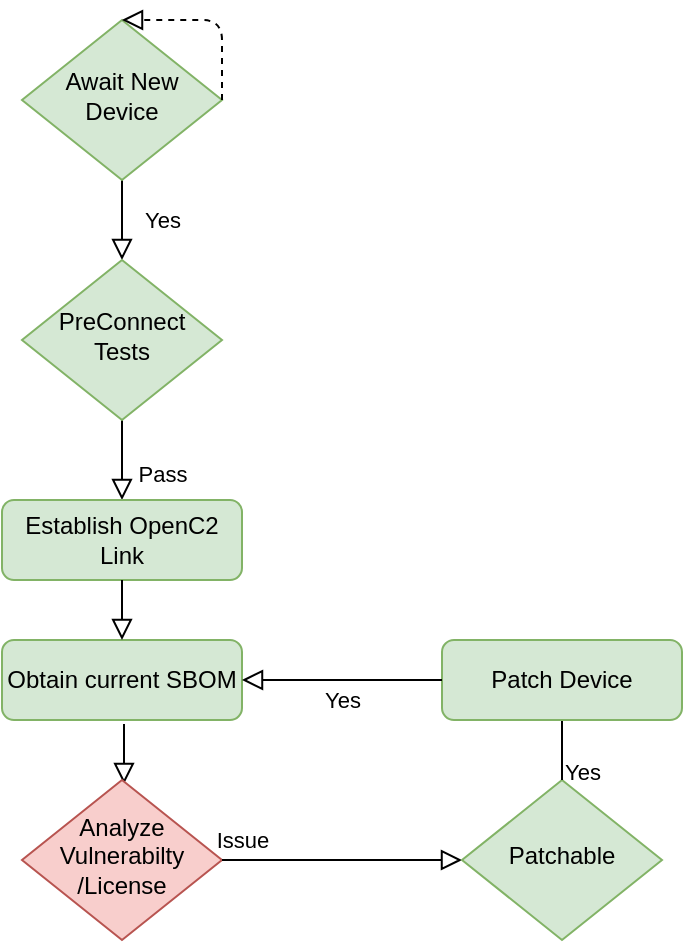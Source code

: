 <mxfile version="13.7.9" type="device"><diagram id="C5RBs43oDa-KdzZeNtuy" name="Page-1"><mxGraphModel dx="946" dy="680" grid="1" gridSize="10" guides="1" tooltips="1" connect="1" arrows="1" fold="1" page="1" pageScale="1" pageWidth="850" pageHeight="1100" math="0" shadow="0"><root><mxCell id="WIyWlLk6GJQsqaUBKTNV-0"/><mxCell id="WIyWlLk6GJQsqaUBKTNV-1" parent="WIyWlLk6GJQsqaUBKTNV-0"/><mxCell id="WIyWlLk6GJQsqaUBKTNV-4" value="Yes" style="rounded=0;html=1;jettySize=auto;orthogonalLoop=1;fontSize=11;endArrow=block;endFill=0;endSize=8;strokeWidth=1;shadow=0;labelBackgroundColor=none;edgeStyle=orthogonalEdgeStyle;" parent="WIyWlLk6GJQsqaUBKTNV-1" source="WIyWlLk6GJQsqaUBKTNV-6" edge="1"><mxGeometry y="20" relative="1" as="geometry"><mxPoint as="offset"/><mxPoint x="220" y="330" as="targetPoint"/></mxGeometry></mxCell><mxCell id="WIyWlLk6GJQsqaUBKTNV-6" value="Await New Device" style="rhombus;whiteSpace=wrap;html=1;shadow=0;fontFamily=Helvetica;fontSize=12;align=center;strokeWidth=1;spacing=6;spacingTop=-4;fillColor=#d5e8d4;strokeColor=#82b366;" parent="WIyWlLk6GJQsqaUBKTNV-1" vertex="1"><mxGeometry x="170" y="210" width="100" height="80" as="geometry"/></mxCell><mxCell id="WIyWlLk6GJQsqaUBKTNV-8" value="Pass" style="rounded=0;html=1;jettySize=auto;orthogonalLoop=1;fontSize=11;endArrow=block;endFill=0;endSize=8;strokeWidth=1;shadow=0;labelBackgroundColor=none;edgeStyle=orthogonalEdgeStyle;exitX=0.5;exitY=1;exitDx=0;exitDy=0;" parent="WIyWlLk6GJQsqaUBKTNV-1" source="WIyWlLk6GJQsqaUBKTNV-10" target="WIyWlLk6GJQsqaUBKTNV-11" edge="1"><mxGeometry x="0.333" y="20" relative="1" as="geometry"><mxPoint as="offset"/></mxGeometry></mxCell><mxCell id="WIyWlLk6GJQsqaUBKTNV-10" value="PreConnect Tests" style="rhombus;whiteSpace=wrap;html=1;shadow=0;fontFamily=Helvetica;fontSize=12;align=center;strokeWidth=1;spacing=6;spacingTop=-4;fillColor=#d5e8d4;strokeColor=#82b366;" parent="WIyWlLk6GJQsqaUBKTNV-1" vertex="1"><mxGeometry x="170" y="330" width="100" height="80" as="geometry"/></mxCell><mxCell id="WIyWlLk6GJQsqaUBKTNV-11" value="Establish OpenC2 Link" style="rounded=1;whiteSpace=wrap;html=1;fontSize=12;glass=0;strokeWidth=1;shadow=0;fillColor=#d5e8d4;strokeColor=#82b366;" parent="WIyWlLk6GJQsqaUBKTNV-1" vertex="1"><mxGeometry x="160" y="450" width="120" height="40" as="geometry"/></mxCell><mxCell id="Wyn9Xn9quNiQb5TQWd8V-1" value="" style="rounded=1;html=1;jettySize=auto;orthogonalLoop=1;fontSize=11;endArrow=block;endFill=0;endSize=8;strokeWidth=1;shadow=0;labelBackgroundColor=none;edgeStyle=orthogonalEdgeStyle;exitX=1;exitY=0.5;exitDx=0;exitDy=0;entryX=0.5;entryY=0;entryDx=0;entryDy=0;dashed=1;" parent="WIyWlLk6GJQsqaUBKTNV-1" source="WIyWlLk6GJQsqaUBKTNV-6" target="WIyWlLk6GJQsqaUBKTNV-6" edge="1"><mxGeometry relative="1" as="geometry"><mxPoint x="230" y="130" as="sourcePoint"/><mxPoint x="230" y="220" as="targetPoint"/><Array as="points"><mxPoint x="270" y="210"/></Array></mxGeometry></mxCell><mxCell id="Wyn9Xn9quNiQb5TQWd8V-3" value="Obtain current SBOM" style="rounded=1;whiteSpace=wrap;html=1;fontSize=12;glass=0;strokeWidth=1;shadow=0;fillColor=#d5e8d4;strokeColor=#82b366;" parent="WIyWlLk6GJQsqaUBKTNV-1" vertex="1"><mxGeometry x="160" y="520" width="120" height="40" as="geometry"/></mxCell><mxCell id="Wyn9Xn9quNiQb5TQWd8V-4" value="&amp;nbsp;" style="rounded=0;html=1;jettySize=auto;orthogonalLoop=1;fontSize=11;endArrow=block;endFill=0;endSize=8;strokeWidth=1;shadow=0;labelBackgroundColor=none;edgeStyle=orthogonalEdgeStyle;entryX=0.5;entryY=0;entryDx=0;entryDy=0;" parent="WIyWlLk6GJQsqaUBKTNV-1" target="Wyn9Xn9quNiQb5TQWd8V-3" edge="1"><mxGeometry x="0.333" y="20" relative="1" as="geometry"><mxPoint as="offset"/><mxPoint x="220" y="490" as="sourcePoint"/><mxPoint x="230" y="460" as="targetPoint"/></mxGeometry></mxCell><mxCell id="Wyn9Xn9quNiQb5TQWd8V-7" value="&amp;nbsp;" style="rounded=0;html=1;jettySize=auto;orthogonalLoop=1;fontSize=11;endArrow=block;endFill=0;endSize=8;strokeWidth=1;shadow=0;labelBackgroundColor=none;edgeStyle=orthogonalEdgeStyle;entryX=0.5;entryY=0;entryDx=0;entryDy=0;" parent="WIyWlLk6GJQsqaUBKTNV-1" edge="1"><mxGeometry x="0.333" y="20" relative="1" as="geometry"><mxPoint as="offset"/><mxPoint x="221" y="562" as="sourcePoint"/><mxPoint x="221" y="592" as="targetPoint"/></mxGeometry></mxCell><mxCell id="Wyn9Xn9quNiQb5TQWd8V-8" value="Analyze&lt;br&gt;Vulnerabilty&lt;br&gt;/License" style="rhombus;whiteSpace=wrap;html=1;shadow=0;fontFamily=Helvetica;fontSize=12;align=center;strokeWidth=1;spacing=6;spacingTop=-4;strokeColor=#b85450;fillColor=#f8cecc;" parent="WIyWlLk6GJQsqaUBKTNV-1" vertex="1"><mxGeometry x="170" y="590" width="100" height="80" as="geometry"/></mxCell><mxCell id="Wyn9Xn9quNiQb5TQWd8V-11" value="Issue" style="edgeStyle=orthogonalEdgeStyle;rounded=0;html=1;jettySize=auto;orthogonalLoop=1;fontSize=11;endArrow=block;endFill=0;endSize=8;strokeWidth=1;shadow=0;labelBackgroundColor=none;exitX=1;exitY=0.5;exitDx=0;exitDy=0;entryX=0;entryY=0.5;entryDx=0;entryDy=0;" parent="WIyWlLk6GJQsqaUBKTNV-1" source="Wyn9Xn9quNiQb5TQWd8V-8" target="Wyn9Xn9quNiQb5TQWd8V-12" edge="1"><mxGeometry x="-0.833" y="10" relative="1" as="geometry"><mxPoint as="offset"/><mxPoint x="280" y="380" as="sourcePoint"/><mxPoint x="330" y="630" as="targetPoint"/></mxGeometry></mxCell><mxCell id="Wyn9Xn9quNiQb5TQWd8V-12" value="Patchable" style="rhombus;whiteSpace=wrap;html=1;shadow=0;fontFamily=Helvetica;fontSize=12;align=center;strokeWidth=1;spacing=6;spacingTop=-4;fillColor=#d5e8d4;strokeColor=#82b366;" parent="WIyWlLk6GJQsqaUBKTNV-1" vertex="1"><mxGeometry x="390" y="590" width="100" height="80" as="geometry"/></mxCell><mxCell id="Wyn9Xn9quNiQb5TQWd8V-13" value="Yes" style="rounded=0;html=1;jettySize=auto;orthogonalLoop=1;fontSize=11;endArrow=block;endFill=0;endSize=8;strokeWidth=1;shadow=0;labelBackgroundColor=none;edgeStyle=orthogonalEdgeStyle;exitX=0.5;exitY=0;exitDx=0;exitDy=0;entryX=0.5;entryY=1;entryDx=0;entryDy=0;" parent="WIyWlLk6GJQsqaUBKTNV-1" source="Wyn9Xn9quNiQb5TQWd8V-12" target="Wyn9Xn9quNiQb5TQWd8V-14" edge="1"><mxGeometry x="0.2" y="-51" relative="1" as="geometry"><mxPoint x="-41" y="50" as="offset"/><mxPoint x="230" y="680" as="sourcePoint"/><mxPoint x="540" y="510" as="targetPoint"/><Array as="points"><mxPoint x="440" y="530"/><mxPoint x="440" y="530"/></Array></mxGeometry></mxCell><mxCell id="Wyn9Xn9quNiQb5TQWd8V-14" value="Patch Device" style="rounded=1;whiteSpace=wrap;html=1;fontSize=12;glass=0;strokeWidth=1;shadow=0;fillColor=#d5e8d4;strokeColor=#82b366;" parent="WIyWlLk6GJQsqaUBKTNV-1" vertex="1"><mxGeometry x="380" y="520" width="120" height="40" as="geometry"/></mxCell><mxCell id="Wyn9Xn9quNiQb5TQWd8V-15" value="Yes" style="edgeStyle=orthogonalEdgeStyle;rounded=0;html=1;jettySize=auto;orthogonalLoop=1;fontSize=11;endArrow=block;endFill=0;endSize=8;strokeWidth=1;shadow=0;labelBackgroundColor=none;exitX=0;exitY=0.5;exitDx=0;exitDy=0;entryX=1;entryY=0.5;entryDx=0;entryDy=0;" parent="WIyWlLk6GJQsqaUBKTNV-1" source="Wyn9Xn9quNiQb5TQWd8V-14" target="Wyn9Xn9quNiQb5TQWd8V-3" edge="1"><mxGeometry y="10" relative="1" as="geometry"><mxPoint as="offset"/><mxPoint x="280" y="640" as="sourcePoint"/><mxPoint x="400" y="640" as="targetPoint"/></mxGeometry></mxCell></root></mxGraphModel></diagram></mxfile>